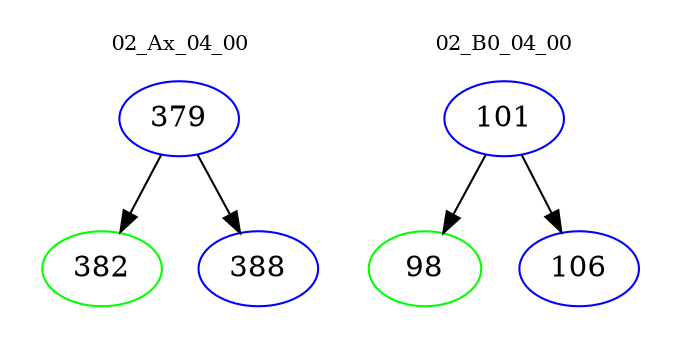 digraph{
subgraph cluster_0 {
color = white
label = "02_Ax_04_00";
fontsize=10;
T0_379 [label="379", color="blue"]
T0_379 -> T0_382 [color="black"]
T0_382 [label="382", color="green"]
T0_379 -> T0_388 [color="black"]
T0_388 [label="388", color="blue"]
}
subgraph cluster_1 {
color = white
label = "02_B0_04_00";
fontsize=10;
T1_101 [label="101", color="blue"]
T1_101 -> T1_98 [color="black"]
T1_98 [label="98", color="green"]
T1_101 -> T1_106 [color="black"]
T1_106 [label="106", color="blue"]
}
}
